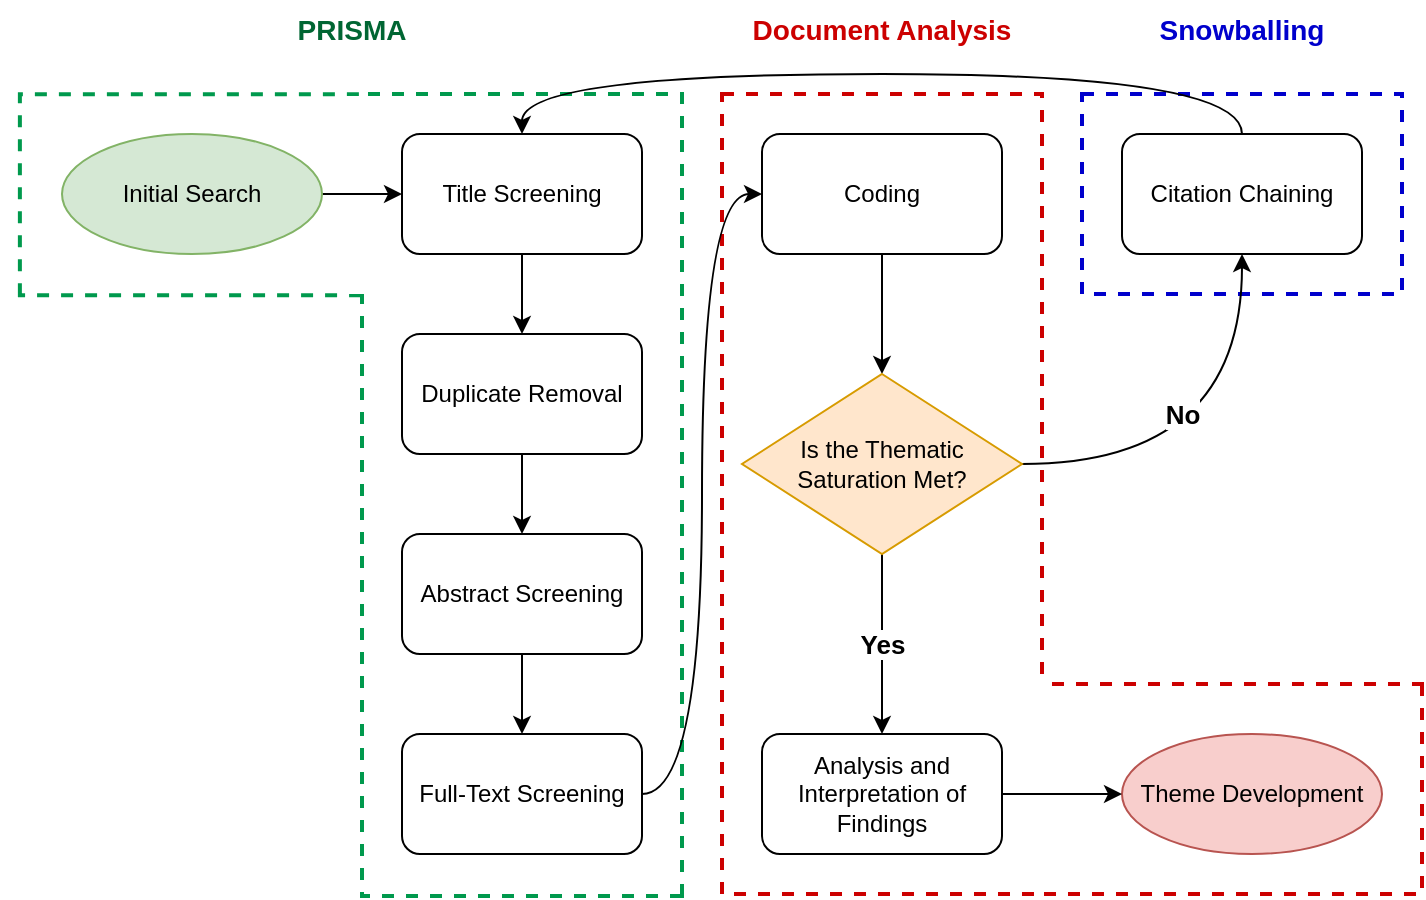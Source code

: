 <mxfile version="27.2.0">
  <diagram name="Page-1" id="muHeA2wIN7Br0-n2upKL">
    <mxGraphModel dx="1352" dy="1868" grid="1" gridSize="10" guides="1" tooltips="1" connect="1" arrows="1" fold="1" page="1" pageScale="1" pageWidth="850" pageHeight="1100" math="0" shadow="0">
      <root>
        <mxCell id="0" />
        <mxCell id="1" parent="0" />
        <mxCell id="RxFMvVawbeHfT7qmOQzX-1" value="" style="group;rotation=-180;" parent="1" vertex="1" connectable="0">
          <mxGeometry x="70" y="-1020" width="350" height="441" as="geometry" />
        </mxCell>
        <mxCell id="RxFMvVawbeHfT7qmOQzX-2" value="" style="rounded=1;whiteSpace=wrap;html=1;fillStyle=auto;fillColor=none;dashed=1;rotation=-90;arcSize=0;strokeColor=#00994D;strokeWidth=2;" parent="RxFMvVawbeHfT7qmOQzX-1" vertex="1">
          <mxGeometry x="44.09" y="5" width="100.5" height="170.8" as="geometry" />
        </mxCell>
        <mxCell id="RxFMvVawbeHfT7qmOQzX-3" value="" style="rounded=1;whiteSpace=wrap;html=1;fillStyle=auto;fillColor=none;dashed=1;arcSize=0;strokeColor=#00994D;rotation=-180;strokeWidth=2;" parent="RxFMvVawbeHfT7qmOQzX-1" vertex="1">
          <mxGeometry x="180" y="40" width="160" height="401" as="geometry" />
        </mxCell>
        <mxCell id="RxFMvVawbeHfT7qmOQzX-5" value="" style="verticalLabelPosition=bottom;verticalAlign=top;html=1;shape=mxgraph.basic.rect;fillColor2=none;strokeWidth=1;size=20;indent=5;strokeColor=none;rotation=-180;" parent="RxFMvVawbeHfT7qmOQzX-1" vertex="1">
          <mxGeometry x="172" y="41" width="20" height="99" as="geometry" />
        </mxCell>
        <mxCell id="XhsEv_M7SDo-VLpMQ4_O-80" value="" style="rounded=1;whiteSpace=wrap;html=1;fillStyle=auto;fillColor=none;dashed=1;arcSize=0;strokeColor=#0000CC;strokeWidth=2;" parent="1" vertex="1">
          <mxGeometry x="610" y="-980" width="160" height="100" as="geometry" />
        </mxCell>
        <mxCell id="XhsEv_M7SDo-VLpMQ4_O-91" value="" style="group" parent="1" vertex="1" connectable="0">
          <mxGeometry x="430" y="-980" width="350" height="400" as="geometry" />
        </mxCell>
        <mxCell id="XhsEv_M7SDo-VLpMQ4_O-83" value="" style="rounded=1;whiteSpace=wrap;html=1;fillStyle=auto;fillColor=none;dashed=1;rotation=90;arcSize=0;strokeColor=#CC0000;strokeWidth=2;" parent="XhsEv_M7SDo-VLpMQ4_O-91" vertex="1">
          <mxGeometry x="198.75" y="248.75" width="105" height="197.5" as="geometry" />
        </mxCell>
        <mxCell id="XhsEv_M7SDo-VLpMQ4_O-86" value="" style="rounded=1;whiteSpace=wrap;html=1;fillStyle=auto;fillColor=none;dashed=1;arcSize=0;strokeColor=#CC0000;strokeWidth=2;" parent="XhsEv_M7SDo-VLpMQ4_O-91" vertex="1">
          <mxGeometry width="160" height="400" as="geometry" />
        </mxCell>
        <mxCell id="XhsEv_M7SDo-VLpMQ4_O-90" value="" style="group" parent="XhsEv_M7SDo-VLpMQ4_O-91" vertex="1" connectable="0">
          <mxGeometry x="150" y="280" width="20" height="119" as="geometry" />
        </mxCell>
        <mxCell id="XhsEv_M7SDo-VLpMQ4_O-88" value="" style="verticalLabelPosition=bottom;verticalAlign=top;html=1;shape=mxgraph.basic.rect;fillColor2=none;strokeWidth=1;size=20;indent=5;strokeColor=none;" parent="XhsEv_M7SDo-VLpMQ4_O-90" vertex="1">
          <mxGeometry y="16" width="20" height="103" as="geometry" />
        </mxCell>
        <mxCell id="XhsEv_M7SDo-VLpMQ4_O-89" value="" style="verticalLabelPosition=bottom;verticalAlign=top;html=1;shape=mxgraph.basic.rect;fillColor2=none;strokeWidth=1;size=20;indent=5;strokeColor=none;" parent="XhsEv_M7SDo-VLpMQ4_O-90" vertex="1">
          <mxGeometry width="9" height="20" as="geometry" />
        </mxCell>
        <mxCell id="XhsEv_M7SDo-VLpMQ4_O-64" style="edgeStyle=orthogonalEdgeStyle;rounded=0;orthogonalLoop=1;jettySize=auto;html=1;exitX=1;exitY=0.5;exitDx=0;exitDy=0;entryX=0;entryY=0.5;entryDx=0;entryDy=0;" parent="1" source="XhsEv_M7SDo-VLpMQ4_O-75" target="XhsEv_M7SDo-VLpMQ4_O-55" edge="1">
          <mxGeometry relative="1" as="geometry">
            <mxPoint x="230" y="-930" as="sourcePoint" />
          </mxGeometry>
        </mxCell>
        <mxCell id="XhsEv_M7SDo-VLpMQ4_O-65" style="edgeStyle=orthogonalEdgeStyle;rounded=0;orthogonalLoop=1;jettySize=auto;html=1;exitX=0.5;exitY=1;exitDx=0;exitDy=0;entryX=0.5;entryY=0;entryDx=0;entryDy=0;" parent="1" source="XhsEv_M7SDo-VLpMQ4_O-55" target="XhsEv_M7SDo-VLpMQ4_O-56" edge="1">
          <mxGeometry relative="1" as="geometry" />
        </mxCell>
        <mxCell id="XhsEv_M7SDo-VLpMQ4_O-55" value="Title Screening" style="rounded=1;whiteSpace=wrap;html=1;" parent="1" vertex="1">
          <mxGeometry x="270" y="-960" width="120" height="60" as="geometry" />
        </mxCell>
        <mxCell id="XhsEv_M7SDo-VLpMQ4_O-66" style="edgeStyle=orthogonalEdgeStyle;rounded=0;orthogonalLoop=1;jettySize=auto;html=1;exitX=0.5;exitY=1;exitDx=0;exitDy=0;entryX=0.5;entryY=0;entryDx=0;entryDy=0;" parent="1" source="XhsEv_M7SDo-VLpMQ4_O-56" target="XhsEv_M7SDo-VLpMQ4_O-57" edge="1">
          <mxGeometry relative="1" as="geometry" />
        </mxCell>
        <mxCell id="XhsEv_M7SDo-VLpMQ4_O-56" value="Duplicate Removal" style="rounded=1;whiteSpace=wrap;html=1;" parent="1" vertex="1">
          <mxGeometry x="270" y="-860" width="120" height="60" as="geometry" />
        </mxCell>
        <mxCell id="XhsEv_M7SDo-VLpMQ4_O-67" style="edgeStyle=orthogonalEdgeStyle;rounded=0;orthogonalLoop=1;jettySize=auto;html=1;exitX=0.5;exitY=1;exitDx=0;exitDy=0;entryX=0.5;entryY=0;entryDx=0;entryDy=0;" parent="1" source="XhsEv_M7SDo-VLpMQ4_O-57" target="XhsEv_M7SDo-VLpMQ4_O-58" edge="1">
          <mxGeometry relative="1" as="geometry" />
        </mxCell>
        <mxCell id="XhsEv_M7SDo-VLpMQ4_O-57" value="Abstract Screening" style="rounded=1;whiteSpace=wrap;html=1;" parent="1" vertex="1">
          <mxGeometry x="270" y="-760" width="120" height="60" as="geometry" />
        </mxCell>
        <mxCell id="XhsEv_M7SDo-VLpMQ4_O-72" style="edgeStyle=orthogonalEdgeStyle;rounded=0;orthogonalLoop=1;jettySize=auto;html=1;exitX=1;exitY=0.5;exitDx=0;exitDy=0;entryX=0;entryY=0.5;entryDx=0;entryDy=0;curved=1;" parent="1" source="XhsEv_M7SDo-VLpMQ4_O-58" target="XhsEv_M7SDo-VLpMQ4_O-59" edge="1">
          <mxGeometry relative="1" as="geometry" />
        </mxCell>
        <mxCell id="XhsEv_M7SDo-VLpMQ4_O-58" value="Full-Text Screening" style="rounded=1;whiteSpace=wrap;html=1;" parent="1" vertex="1">
          <mxGeometry x="270" y="-660" width="120" height="60" as="geometry" />
        </mxCell>
        <mxCell id="XhsEv_M7SDo-VLpMQ4_O-69" style="edgeStyle=orthogonalEdgeStyle;rounded=0;orthogonalLoop=1;jettySize=auto;html=1;exitX=0.5;exitY=1;exitDx=0;exitDy=0;entryX=0.5;entryY=0;entryDx=0;entryDy=0;" parent="1" source="XhsEv_M7SDo-VLpMQ4_O-59" target="XhsEv_M7SDo-VLpMQ4_O-74" edge="1">
          <mxGeometry relative="1" as="geometry">
            <mxPoint x="530" y="-860" as="targetPoint" />
          </mxGeometry>
        </mxCell>
        <mxCell id="XhsEv_M7SDo-VLpMQ4_O-59" value="Coding" style="rounded=1;whiteSpace=wrap;html=1;" parent="1" vertex="1">
          <mxGeometry x="450" y="-960" width="120" height="60" as="geometry" />
        </mxCell>
        <mxCell id="XhsEv_M7SDo-VLpMQ4_O-70" value="&lt;b&gt;&lt;font style=&quot;font-size: 13px;&quot;&gt;Yes&lt;/font&gt;&lt;/b&gt;" style="edgeStyle=orthogonalEdgeStyle;rounded=0;orthogonalLoop=1;jettySize=auto;html=1;exitX=0.5;exitY=1;exitDx=0;exitDy=0;" parent="1" source="XhsEv_M7SDo-VLpMQ4_O-74" target="XhsEv_M7SDo-VLpMQ4_O-61" edge="1">
          <mxGeometry relative="1" as="geometry">
            <mxPoint x="510" y="-780" as="sourcePoint" />
          </mxGeometry>
        </mxCell>
        <mxCell id="XhsEv_M7SDo-VLpMQ4_O-71" value="No" style="edgeStyle=orthogonalEdgeStyle;rounded=0;orthogonalLoop=1;jettySize=auto;html=1;exitX=1;exitY=0.5;exitDx=0;exitDy=0;entryX=0.5;entryY=1;entryDx=0;entryDy=0;curved=1;fontStyle=1;spacing=0;fontSize=13;" parent="1" source="XhsEv_M7SDo-VLpMQ4_O-74" target="XhsEv_M7SDo-VLpMQ4_O-62" edge="1">
          <mxGeometry x="-0.256" y="25" relative="1" as="geometry">
            <mxPoint x="570" y="-810" as="sourcePoint" />
            <mxPoint as="offset" />
          </mxGeometry>
        </mxCell>
        <mxCell id="XhsEv_M7SDo-VLpMQ4_O-61" value="Analysis and Interpretation of Findings" style="rounded=1;whiteSpace=wrap;html=1;" parent="1" vertex="1">
          <mxGeometry x="450" y="-660" width="120" height="60" as="geometry" />
        </mxCell>
        <mxCell id="XhsEv_M7SDo-VLpMQ4_O-68" style="edgeStyle=orthogonalEdgeStyle;rounded=0;orthogonalLoop=1;jettySize=auto;html=1;exitX=0.5;exitY=0;exitDx=0;exitDy=0;entryX=0.5;entryY=0;entryDx=0;entryDy=0;curved=1;" parent="1" source="XhsEv_M7SDo-VLpMQ4_O-62" target="XhsEv_M7SDo-VLpMQ4_O-55" edge="1">
          <mxGeometry relative="1" as="geometry">
            <Array as="points">
              <mxPoint x="690" y="-990" />
              <mxPoint x="330" y="-990" />
            </Array>
          </mxGeometry>
        </mxCell>
        <mxCell id="XhsEv_M7SDo-VLpMQ4_O-62" value="Citation Chaining" style="rounded=1;whiteSpace=wrap;html=1;" parent="1" vertex="1">
          <mxGeometry x="630" y="-960" width="120" height="60" as="geometry" />
        </mxCell>
        <mxCell id="XhsEv_M7SDo-VLpMQ4_O-74" value="Is the Thematic &lt;br&gt;Saturation Met?" style="rhombus;verticalAlign=middle;labelBorderColor=none;labelBackgroundColor=none;textShadow=0;whiteSpace=wrap;html=1;fillColor=#ffe6cc;strokeColor=#d79b00;" parent="1" vertex="1">
          <mxGeometry x="440" y="-840" width="140" height="90" as="geometry" />
        </mxCell>
        <mxCell id="XhsEv_M7SDo-VLpMQ4_O-75" value="Initial Search" style="ellipse;whiteSpace=wrap;html=1;fillColor=#d5e8d4;strokeColor=#82b366;" parent="1" vertex="1">
          <mxGeometry x="100" y="-960" width="130" height="60" as="geometry" />
        </mxCell>
        <mxCell id="XhsEv_M7SDo-VLpMQ4_O-76" value="Theme Development" style="ellipse;whiteSpace=wrap;html=1;fillColor=#f8cecc;strokeColor=#b85450;" parent="1" vertex="1">
          <mxGeometry x="630" y="-660" width="130" height="60" as="geometry" />
        </mxCell>
        <mxCell id="XhsEv_M7SDo-VLpMQ4_O-73" style="edgeStyle=orthogonalEdgeStyle;rounded=0;orthogonalLoop=1;jettySize=auto;html=1;exitX=1;exitY=0.5;exitDx=0;exitDy=0;entryX=0;entryY=0.5;entryDx=0;entryDy=0;" parent="1" source="XhsEv_M7SDo-VLpMQ4_O-61" edge="1">
          <mxGeometry relative="1" as="geometry">
            <mxPoint x="630" y="-630" as="targetPoint" />
          </mxGeometry>
        </mxCell>
        <mxCell id="XhsEv_M7SDo-VLpMQ4_O-92" value="&lt;b&gt;&lt;font style=&quot;color: rgb(0, 102, 51);&quot;&gt;PRISMA&lt;/font&gt;&lt;/b&gt;" style="text;html=1;align=center;verticalAlign=middle;whiteSpace=wrap;rounded=0;fontColor=light-dark(#66367d, #9577a3);fontSize=14;" parent="1" vertex="1">
          <mxGeometry x="215" y="-1027" width="60" height="30" as="geometry" />
        </mxCell>
        <mxCell id="XhsEv_M7SDo-VLpMQ4_O-94" value="&lt;b&gt;&lt;font style=&quot;color: rgb(0, 0, 204);&quot;&gt;Snowballing&lt;/font&gt;&lt;/b&gt;" style="text;html=1;align=center;verticalAlign=middle;whiteSpace=wrap;rounded=0;fontColor=light-dark(#66367d, #9577a3);fontSize=14;" parent="1" vertex="1">
          <mxGeometry x="640" y="-1027" width="100" height="30" as="geometry" />
        </mxCell>
        <mxCell id="XhsEv_M7SDo-VLpMQ4_O-93" value="&lt;b&gt;&lt;font style=&quot;color: rgb(204, 0, 0);&quot;&gt;Document Analysis&lt;/font&gt;&lt;/b&gt;" style="text;html=1;align=center;verticalAlign=middle;whiteSpace=wrap;rounded=0;fontColor=light-dark(#66367d, #9577a3);fontSize=14;" parent="1" vertex="1">
          <mxGeometry x="440" y="-1027" width="140" height="30" as="geometry" />
        </mxCell>
      </root>
    </mxGraphModel>
  </diagram>
</mxfile>
